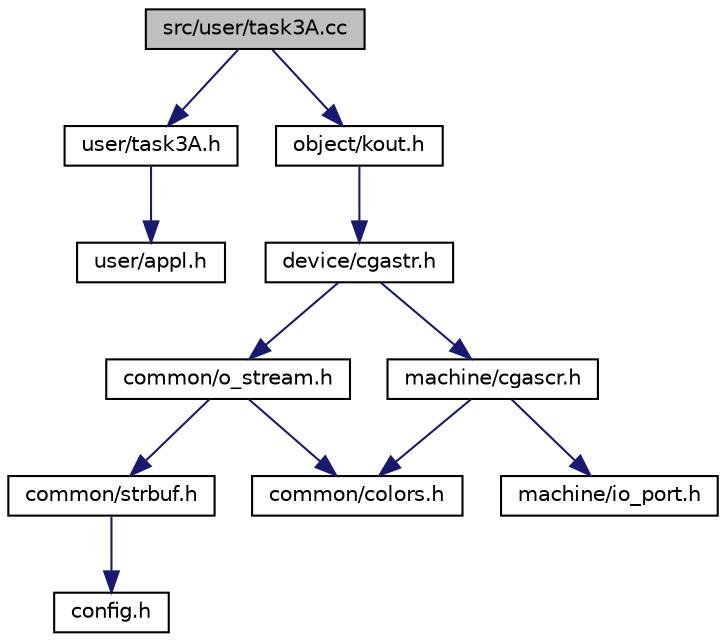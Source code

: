 digraph "src/user/task3A.cc"
{
  bgcolor="transparent";
  edge [fontname="Helvetica",fontsize="10",labelfontname="Helvetica",labelfontsize="10"];
  node [fontname="Helvetica",fontsize="10",shape=record];
  Node1 [label="src/user/task3A.cc",height=0.2,width=0.4,color="black", fillcolor="grey75", style="filled", fontcolor="black"];
  Node1 -> Node2 [color="midnightblue",fontsize="10",style="solid",fontname="Helvetica"];
  Node2 [label="user/task3A.h",height=0.2,width=0.4,color="black",URL="$task3A_8h.html"];
  Node2 -> Node3 [color="midnightblue",fontsize="10",style="solid",fontname="Helvetica"];
  Node3 [label="user/appl.h",height=0.2,width=0.4,color="black",URL="$appl_8h.html",tooltip="Grundklasse für Anwendungen, für die einzelnen Aufgaben benötigt. "];
  Node1 -> Node4 [color="midnightblue",fontsize="10",style="solid",fontname="Helvetica"];
  Node4 [label="object/kout.h",height=0.2,width=0.4,color="black",URL="$kout_8h.html",tooltip="alles notwendige zum nutzen der in main.cc deklarierten globalen Variable kout "];
  Node4 -> Node5 [color="midnightblue",fontsize="10",style="solid",fontname="Helvetica"];
  Node5 [label="device/cgastr.h",height=0.2,width=0.4,color="black",URL="$cgastr_8h.html"];
  Node5 -> Node6 [color="midnightblue",fontsize="10",style="solid",fontname="Helvetica"];
  Node6 [label="common/o_stream.h",height=0.2,width=0.4,color="black",URL="$o__stream_8h.html"];
  Node6 -> Node7 [color="midnightblue",fontsize="10",style="solid",fontname="Helvetica"];
  Node7 [label="common/strbuf.h",height=0.2,width=0.4,color="black",URL="$strbuf_8h.html"];
  Node7 -> Node8 [color="midnightblue",fontsize="10",style="solid",fontname="Helvetica"];
  Node8 [label="config.h",height=0.2,width=0.4,color="black",URL="$config_8h.html",tooltip="verschiedene defines für Einstellungen "];
  Node6 -> Node9 [color="midnightblue",fontsize="10",style="solid",fontname="Helvetica"];
  Node9 [label="common/colors.h",height=0.2,width=0.4,color="black",URL="$colors_8h.html"];
  Node5 -> Node10 [color="midnightblue",fontsize="10",style="solid",fontname="Helvetica"];
  Node10 [label="machine/cgascr.h",height=0.2,width=0.4,color="black",URL="$cgascr_8h.html"];
  Node10 -> Node11 [color="midnightblue",fontsize="10",style="solid",fontname="Helvetica"];
  Node11 [label="machine/io_port.h",height=0.2,width=0.4,color="black",URL="$io__port_8h.html"];
  Node10 -> Node9 [color="midnightblue",fontsize="10",style="solid",fontname="Helvetica"];
}
